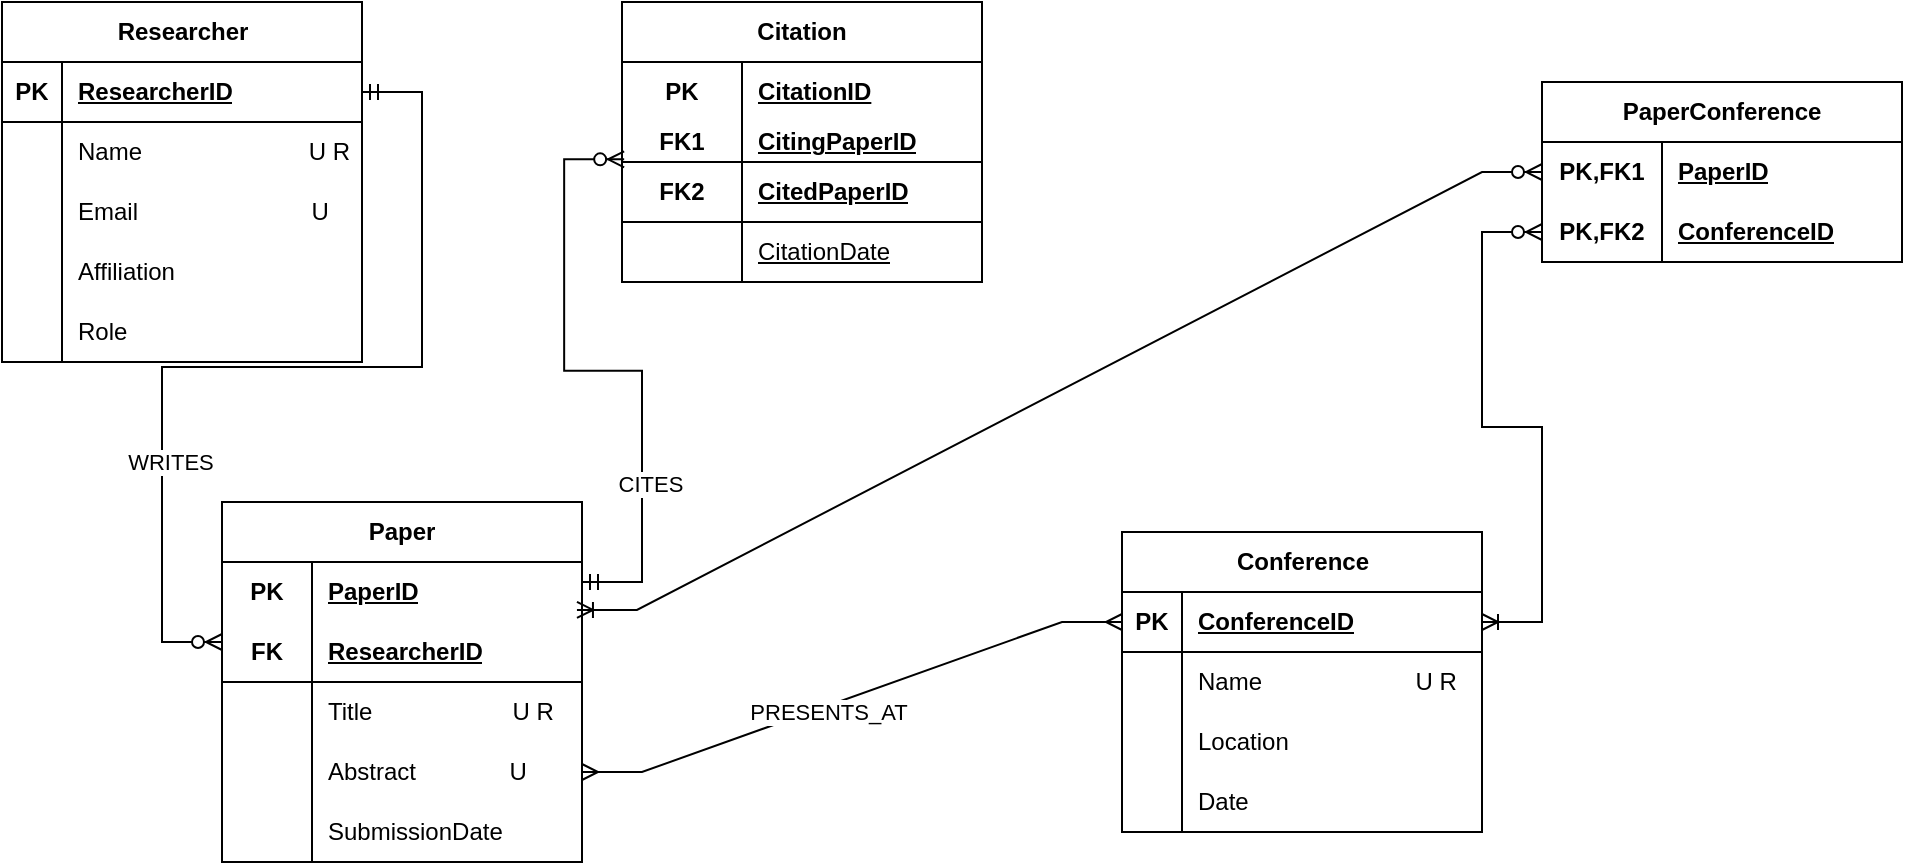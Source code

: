 <mxfile version="26.2.14">
  <diagram id="R2lEEEUBdFMjLlhIrx00" name="Page-1">
    <mxGraphModel dx="701" dy="449" grid="1" gridSize="10" guides="1" tooltips="1" connect="1" arrows="1" fold="1" page="1" pageScale="1" pageWidth="850" pageHeight="1100" math="0" shadow="0" extFonts="Permanent Marker^https://fonts.googleapis.com/css?family=Permanent+Marker">
      <root>
        <mxCell id="0" />
        <mxCell id="1" parent="0" />
        <mxCell id="9apkf7yAxMwxn1RI-0bI-15" value="Researcher" style="shape=table;startSize=30;container=1;collapsible=1;childLayout=tableLayout;fixedRows=1;rowLines=0;fontStyle=1;align=center;resizeLast=1;html=1;" vertex="1" parent="1">
          <mxGeometry x="80" y="20" width="180" height="180" as="geometry" />
        </mxCell>
        <mxCell id="9apkf7yAxMwxn1RI-0bI-16" value="" style="shape=tableRow;horizontal=0;startSize=0;swimlaneHead=0;swimlaneBody=0;fillColor=none;collapsible=0;dropTarget=0;points=[[0,0.5],[1,0.5]];portConstraint=eastwest;top=0;left=0;right=0;bottom=1;" vertex="1" parent="9apkf7yAxMwxn1RI-0bI-15">
          <mxGeometry y="30" width="180" height="30" as="geometry" />
        </mxCell>
        <mxCell id="9apkf7yAxMwxn1RI-0bI-17" value="PK" style="shape=partialRectangle;connectable=0;fillColor=none;top=0;left=0;bottom=0;right=0;fontStyle=1;overflow=hidden;whiteSpace=wrap;html=1;" vertex="1" parent="9apkf7yAxMwxn1RI-0bI-16">
          <mxGeometry width="30" height="30" as="geometry">
            <mxRectangle width="30" height="30" as="alternateBounds" />
          </mxGeometry>
        </mxCell>
        <mxCell id="9apkf7yAxMwxn1RI-0bI-18" value="ResearcherID" style="shape=partialRectangle;connectable=0;fillColor=none;top=0;left=0;bottom=0;right=0;align=left;spacingLeft=6;fontStyle=5;overflow=hidden;whiteSpace=wrap;html=1;" vertex="1" parent="9apkf7yAxMwxn1RI-0bI-16">
          <mxGeometry x="30" width="150" height="30" as="geometry">
            <mxRectangle width="150" height="30" as="alternateBounds" />
          </mxGeometry>
        </mxCell>
        <mxCell id="9apkf7yAxMwxn1RI-0bI-19" value="" style="shape=tableRow;horizontal=0;startSize=0;swimlaneHead=0;swimlaneBody=0;fillColor=none;collapsible=0;dropTarget=0;points=[[0,0.5],[1,0.5]];portConstraint=eastwest;top=0;left=0;right=0;bottom=0;" vertex="1" parent="9apkf7yAxMwxn1RI-0bI-15">
          <mxGeometry y="60" width="180" height="30" as="geometry" />
        </mxCell>
        <mxCell id="9apkf7yAxMwxn1RI-0bI-20" value="" style="shape=partialRectangle;connectable=0;fillColor=none;top=0;left=0;bottom=0;right=0;editable=1;overflow=hidden;whiteSpace=wrap;html=1;" vertex="1" parent="9apkf7yAxMwxn1RI-0bI-19">
          <mxGeometry width="30" height="30" as="geometry">
            <mxRectangle width="30" height="30" as="alternateBounds" />
          </mxGeometry>
        </mxCell>
        <mxCell id="9apkf7yAxMwxn1RI-0bI-21" value="Name&amp;nbsp; &amp;nbsp; &amp;nbsp; &amp;nbsp; &amp;nbsp; &amp;nbsp; &amp;nbsp; &amp;nbsp; &amp;nbsp; &amp;nbsp; &amp;nbsp; &amp;nbsp; &amp;nbsp;U R" style="shape=partialRectangle;connectable=0;fillColor=none;top=0;left=0;bottom=0;right=0;align=left;spacingLeft=6;overflow=hidden;whiteSpace=wrap;html=1;" vertex="1" parent="9apkf7yAxMwxn1RI-0bI-19">
          <mxGeometry x="30" width="150" height="30" as="geometry">
            <mxRectangle width="150" height="30" as="alternateBounds" />
          </mxGeometry>
        </mxCell>
        <mxCell id="9apkf7yAxMwxn1RI-0bI-22" value="" style="shape=tableRow;horizontal=0;startSize=0;swimlaneHead=0;swimlaneBody=0;fillColor=none;collapsible=0;dropTarget=0;points=[[0,0.5],[1,0.5]];portConstraint=eastwest;top=0;left=0;right=0;bottom=0;" vertex="1" parent="9apkf7yAxMwxn1RI-0bI-15">
          <mxGeometry y="90" width="180" height="30" as="geometry" />
        </mxCell>
        <mxCell id="9apkf7yAxMwxn1RI-0bI-23" value="" style="shape=partialRectangle;connectable=0;fillColor=none;top=0;left=0;bottom=0;right=0;editable=1;overflow=hidden;whiteSpace=wrap;html=1;" vertex="1" parent="9apkf7yAxMwxn1RI-0bI-22">
          <mxGeometry width="30" height="30" as="geometry">
            <mxRectangle width="30" height="30" as="alternateBounds" />
          </mxGeometry>
        </mxCell>
        <mxCell id="9apkf7yAxMwxn1RI-0bI-24" value="Email&amp;nbsp; &amp;nbsp; &amp;nbsp; &amp;nbsp; &amp;nbsp; &amp;nbsp; &amp;nbsp; &amp;nbsp; &amp;nbsp; &amp;nbsp; &amp;nbsp; &amp;nbsp; &amp;nbsp; U" style="shape=partialRectangle;connectable=0;fillColor=none;top=0;left=0;bottom=0;right=0;align=left;spacingLeft=6;overflow=hidden;whiteSpace=wrap;html=1;" vertex="1" parent="9apkf7yAxMwxn1RI-0bI-22">
          <mxGeometry x="30" width="150" height="30" as="geometry">
            <mxRectangle width="150" height="30" as="alternateBounds" />
          </mxGeometry>
        </mxCell>
        <mxCell id="9apkf7yAxMwxn1RI-0bI-25" value="" style="shape=tableRow;horizontal=0;startSize=0;swimlaneHead=0;swimlaneBody=0;fillColor=none;collapsible=0;dropTarget=0;points=[[0,0.5],[1,0.5]];portConstraint=eastwest;top=0;left=0;right=0;bottom=0;" vertex="1" parent="9apkf7yAxMwxn1RI-0bI-15">
          <mxGeometry y="120" width="180" height="30" as="geometry" />
        </mxCell>
        <mxCell id="9apkf7yAxMwxn1RI-0bI-26" value="" style="shape=partialRectangle;connectable=0;fillColor=none;top=0;left=0;bottom=0;right=0;editable=1;overflow=hidden;whiteSpace=wrap;html=1;" vertex="1" parent="9apkf7yAxMwxn1RI-0bI-25">
          <mxGeometry width="30" height="30" as="geometry">
            <mxRectangle width="30" height="30" as="alternateBounds" />
          </mxGeometry>
        </mxCell>
        <mxCell id="9apkf7yAxMwxn1RI-0bI-27" value="Affiliation" style="shape=partialRectangle;connectable=0;fillColor=none;top=0;left=0;bottom=0;right=0;align=left;spacingLeft=6;overflow=hidden;whiteSpace=wrap;html=1;" vertex="1" parent="9apkf7yAxMwxn1RI-0bI-25">
          <mxGeometry x="30" width="150" height="30" as="geometry">
            <mxRectangle width="150" height="30" as="alternateBounds" />
          </mxGeometry>
        </mxCell>
        <mxCell id="9apkf7yAxMwxn1RI-0bI-80" value="" style="shape=tableRow;horizontal=0;startSize=0;swimlaneHead=0;swimlaneBody=0;fillColor=none;collapsible=0;dropTarget=0;points=[[0,0.5],[1,0.5]];portConstraint=eastwest;top=0;left=0;right=0;bottom=0;" vertex="1" parent="9apkf7yAxMwxn1RI-0bI-15">
          <mxGeometry y="150" width="180" height="30" as="geometry" />
        </mxCell>
        <mxCell id="9apkf7yAxMwxn1RI-0bI-81" value="" style="shape=partialRectangle;connectable=0;fillColor=none;top=0;left=0;bottom=0;right=0;editable=1;overflow=hidden;whiteSpace=wrap;html=1;" vertex="1" parent="9apkf7yAxMwxn1RI-0bI-80">
          <mxGeometry width="30" height="30" as="geometry">
            <mxRectangle width="30" height="30" as="alternateBounds" />
          </mxGeometry>
        </mxCell>
        <mxCell id="9apkf7yAxMwxn1RI-0bI-82" value="Role" style="shape=partialRectangle;connectable=0;fillColor=none;top=0;left=0;bottom=0;right=0;align=left;spacingLeft=6;overflow=hidden;whiteSpace=wrap;html=1;" vertex="1" parent="9apkf7yAxMwxn1RI-0bI-80">
          <mxGeometry x="30" width="150" height="30" as="geometry">
            <mxRectangle width="150" height="30" as="alternateBounds" />
          </mxGeometry>
        </mxCell>
        <mxCell id="9apkf7yAxMwxn1RI-0bI-28" value="Paper" style="shape=table;startSize=30;container=1;collapsible=1;childLayout=tableLayout;fixedRows=1;rowLines=0;fontStyle=1;align=center;resizeLast=1;html=1;whiteSpace=wrap;" vertex="1" parent="1">
          <mxGeometry x="190" y="270" width="180" height="180" as="geometry" />
        </mxCell>
        <mxCell id="9apkf7yAxMwxn1RI-0bI-29" value="" style="shape=tableRow;horizontal=0;startSize=0;swimlaneHead=0;swimlaneBody=0;fillColor=none;collapsible=0;dropTarget=0;points=[[0,0.5],[1,0.5]];portConstraint=eastwest;top=0;left=0;right=0;bottom=0;html=1;" vertex="1" parent="9apkf7yAxMwxn1RI-0bI-28">
          <mxGeometry y="30" width="180" height="30" as="geometry" />
        </mxCell>
        <mxCell id="9apkf7yAxMwxn1RI-0bI-30" value="PK" style="shape=partialRectangle;connectable=0;fillColor=none;top=0;left=0;bottom=0;right=0;fontStyle=1;overflow=hidden;html=1;whiteSpace=wrap;" vertex="1" parent="9apkf7yAxMwxn1RI-0bI-29">
          <mxGeometry width="45" height="30" as="geometry">
            <mxRectangle width="45" height="30" as="alternateBounds" />
          </mxGeometry>
        </mxCell>
        <mxCell id="9apkf7yAxMwxn1RI-0bI-31" value="PaperID" style="shape=partialRectangle;connectable=0;fillColor=none;top=0;left=0;bottom=0;right=0;align=left;spacingLeft=6;fontStyle=5;overflow=hidden;html=1;whiteSpace=wrap;" vertex="1" parent="9apkf7yAxMwxn1RI-0bI-29">
          <mxGeometry x="45" width="135" height="30" as="geometry">
            <mxRectangle width="135" height="30" as="alternateBounds" />
          </mxGeometry>
        </mxCell>
        <mxCell id="9apkf7yAxMwxn1RI-0bI-32" value="" style="shape=tableRow;horizontal=0;startSize=0;swimlaneHead=0;swimlaneBody=0;fillColor=none;collapsible=0;dropTarget=0;points=[[0,0.5],[1,0.5]];portConstraint=eastwest;top=0;left=0;right=0;bottom=1;html=1;" vertex="1" parent="9apkf7yAxMwxn1RI-0bI-28">
          <mxGeometry y="60" width="180" height="30" as="geometry" />
        </mxCell>
        <mxCell id="9apkf7yAxMwxn1RI-0bI-33" value="FK" style="shape=partialRectangle;connectable=0;fillColor=none;top=0;left=0;bottom=0;right=0;fontStyle=1;overflow=hidden;html=1;whiteSpace=wrap;" vertex="1" parent="9apkf7yAxMwxn1RI-0bI-32">
          <mxGeometry width="45" height="30" as="geometry">
            <mxRectangle width="45" height="30" as="alternateBounds" />
          </mxGeometry>
        </mxCell>
        <mxCell id="9apkf7yAxMwxn1RI-0bI-34" value="ResearcherID" style="shape=partialRectangle;connectable=0;fillColor=none;top=0;left=0;bottom=0;right=0;align=left;spacingLeft=6;fontStyle=5;overflow=hidden;html=1;whiteSpace=wrap;" vertex="1" parent="9apkf7yAxMwxn1RI-0bI-32">
          <mxGeometry x="45" width="135" height="30" as="geometry">
            <mxRectangle width="135" height="30" as="alternateBounds" />
          </mxGeometry>
        </mxCell>
        <mxCell id="9apkf7yAxMwxn1RI-0bI-35" value="" style="shape=tableRow;horizontal=0;startSize=0;swimlaneHead=0;swimlaneBody=0;fillColor=none;collapsible=0;dropTarget=0;points=[[0,0.5],[1,0.5]];portConstraint=eastwest;top=0;left=0;right=0;bottom=0;html=1;" vertex="1" parent="9apkf7yAxMwxn1RI-0bI-28">
          <mxGeometry y="90" width="180" height="30" as="geometry" />
        </mxCell>
        <mxCell id="9apkf7yAxMwxn1RI-0bI-36" value="" style="shape=partialRectangle;connectable=0;fillColor=none;top=0;left=0;bottom=0;right=0;editable=1;overflow=hidden;html=1;whiteSpace=wrap;" vertex="1" parent="9apkf7yAxMwxn1RI-0bI-35">
          <mxGeometry width="45" height="30" as="geometry">
            <mxRectangle width="45" height="30" as="alternateBounds" />
          </mxGeometry>
        </mxCell>
        <mxCell id="9apkf7yAxMwxn1RI-0bI-37" value="Title&amp;nbsp; &amp;nbsp; &amp;nbsp; &amp;nbsp; &amp;nbsp; &amp;nbsp; &amp;nbsp; &amp;nbsp; &amp;nbsp; &amp;nbsp; &amp;nbsp;U R" style="shape=partialRectangle;connectable=0;fillColor=none;top=0;left=0;bottom=0;right=0;align=left;spacingLeft=6;overflow=hidden;html=1;whiteSpace=wrap;" vertex="1" parent="9apkf7yAxMwxn1RI-0bI-35">
          <mxGeometry x="45" width="135" height="30" as="geometry">
            <mxRectangle width="135" height="30" as="alternateBounds" />
          </mxGeometry>
        </mxCell>
        <mxCell id="9apkf7yAxMwxn1RI-0bI-38" value="" style="shape=tableRow;horizontal=0;startSize=0;swimlaneHead=0;swimlaneBody=0;fillColor=none;collapsible=0;dropTarget=0;points=[[0,0.5],[1,0.5]];portConstraint=eastwest;top=0;left=0;right=0;bottom=0;html=1;" vertex="1" parent="9apkf7yAxMwxn1RI-0bI-28">
          <mxGeometry y="120" width="180" height="30" as="geometry" />
        </mxCell>
        <mxCell id="9apkf7yAxMwxn1RI-0bI-39" value="" style="shape=partialRectangle;connectable=0;fillColor=none;top=0;left=0;bottom=0;right=0;editable=1;overflow=hidden;html=1;whiteSpace=wrap;" vertex="1" parent="9apkf7yAxMwxn1RI-0bI-38">
          <mxGeometry width="45" height="30" as="geometry">
            <mxRectangle width="45" height="30" as="alternateBounds" />
          </mxGeometry>
        </mxCell>
        <mxCell id="9apkf7yAxMwxn1RI-0bI-40" value="Abstract&amp;nbsp; &amp;nbsp; &amp;nbsp; &amp;nbsp; &amp;nbsp; &amp;nbsp; &amp;nbsp; U" style="shape=partialRectangle;connectable=0;fillColor=none;top=0;left=0;bottom=0;right=0;align=left;spacingLeft=6;overflow=hidden;html=1;whiteSpace=wrap;" vertex="1" parent="9apkf7yAxMwxn1RI-0bI-38">
          <mxGeometry x="45" width="135" height="30" as="geometry">
            <mxRectangle width="135" height="30" as="alternateBounds" />
          </mxGeometry>
        </mxCell>
        <mxCell id="9apkf7yAxMwxn1RI-0bI-83" value="" style="shape=tableRow;horizontal=0;startSize=0;swimlaneHead=0;swimlaneBody=0;fillColor=none;collapsible=0;dropTarget=0;points=[[0,0.5],[1,0.5]];portConstraint=eastwest;top=0;left=0;right=0;bottom=0;html=1;" vertex="1" parent="9apkf7yAxMwxn1RI-0bI-28">
          <mxGeometry y="150" width="180" height="30" as="geometry" />
        </mxCell>
        <mxCell id="9apkf7yAxMwxn1RI-0bI-84" value="" style="shape=partialRectangle;connectable=0;fillColor=none;top=0;left=0;bottom=0;right=0;editable=1;overflow=hidden;html=1;whiteSpace=wrap;" vertex="1" parent="9apkf7yAxMwxn1RI-0bI-83">
          <mxGeometry width="45" height="30" as="geometry">
            <mxRectangle width="45" height="30" as="alternateBounds" />
          </mxGeometry>
        </mxCell>
        <mxCell id="9apkf7yAxMwxn1RI-0bI-85" value="SubmissionDate" style="shape=partialRectangle;connectable=0;fillColor=none;top=0;left=0;bottom=0;right=0;align=left;spacingLeft=6;overflow=hidden;html=1;whiteSpace=wrap;" vertex="1" parent="9apkf7yAxMwxn1RI-0bI-83">
          <mxGeometry x="45" width="135" height="30" as="geometry">
            <mxRectangle width="135" height="30" as="alternateBounds" />
          </mxGeometry>
        </mxCell>
        <mxCell id="9apkf7yAxMwxn1RI-0bI-41" value="Citation" style="shape=table;startSize=30;container=1;collapsible=1;childLayout=tableLayout;fixedRows=1;rowLines=0;fontStyle=1;align=center;resizeLast=1;html=1;whiteSpace=wrap;" vertex="1" parent="1">
          <mxGeometry x="390" y="20" width="180" height="140" as="geometry" />
        </mxCell>
        <mxCell id="9apkf7yAxMwxn1RI-0bI-42" value="" style="shape=tableRow;horizontal=0;startSize=0;swimlaneHead=0;swimlaneBody=0;fillColor=none;collapsible=0;dropTarget=0;points=[[0,0.5],[1,0.5]];portConstraint=eastwest;top=0;left=0;right=0;bottom=0;html=1;" vertex="1" parent="9apkf7yAxMwxn1RI-0bI-41">
          <mxGeometry y="30" width="180" height="30" as="geometry" />
        </mxCell>
        <mxCell id="9apkf7yAxMwxn1RI-0bI-43" value="PK" style="shape=partialRectangle;connectable=0;fillColor=none;top=0;left=0;bottom=0;right=0;fontStyle=1;overflow=hidden;html=1;whiteSpace=wrap;" vertex="1" parent="9apkf7yAxMwxn1RI-0bI-42">
          <mxGeometry width="60" height="30" as="geometry">
            <mxRectangle width="60" height="30" as="alternateBounds" />
          </mxGeometry>
        </mxCell>
        <mxCell id="9apkf7yAxMwxn1RI-0bI-44" value="CitationID" style="shape=partialRectangle;connectable=0;fillColor=none;top=0;left=0;bottom=0;right=0;align=left;spacingLeft=6;fontStyle=5;overflow=hidden;html=1;whiteSpace=wrap;" vertex="1" parent="9apkf7yAxMwxn1RI-0bI-42">
          <mxGeometry x="60" width="120" height="30" as="geometry">
            <mxRectangle width="120" height="30" as="alternateBounds" />
          </mxGeometry>
        </mxCell>
        <mxCell id="9apkf7yAxMwxn1RI-0bI-45" value="" style="shape=tableRow;horizontal=0;startSize=0;swimlaneHead=0;swimlaneBody=0;fillColor=none;collapsible=0;dropTarget=0;points=[[0,0.5],[1,0.5]];portConstraint=eastwest;top=0;left=0;right=0;bottom=1;html=1;" vertex="1" parent="9apkf7yAxMwxn1RI-0bI-41">
          <mxGeometry y="60" width="180" height="20" as="geometry" />
        </mxCell>
        <mxCell id="9apkf7yAxMwxn1RI-0bI-46" value="FK1" style="shape=partialRectangle;connectable=0;fillColor=none;top=0;left=0;bottom=0;right=0;fontStyle=1;overflow=hidden;html=1;whiteSpace=wrap;" vertex="1" parent="9apkf7yAxMwxn1RI-0bI-45">
          <mxGeometry width="60" height="20" as="geometry">
            <mxRectangle width="60" height="20" as="alternateBounds" />
          </mxGeometry>
        </mxCell>
        <mxCell id="9apkf7yAxMwxn1RI-0bI-47" value="CitingPaperID" style="shape=partialRectangle;connectable=0;fillColor=none;top=0;left=0;bottom=0;right=0;align=left;spacingLeft=6;fontStyle=5;overflow=hidden;html=1;whiteSpace=wrap;" vertex="1" parent="9apkf7yAxMwxn1RI-0bI-45">
          <mxGeometry x="60" width="120" height="20" as="geometry">
            <mxRectangle width="120" height="20" as="alternateBounds" />
          </mxGeometry>
        </mxCell>
        <mxCell id="9apkf7yAxMwxn1RI-0bI-105" value="" style="shape=tableRow;horizontal=0;startSize=0;swimlaneHead=0;swimlaneBody=0;fillColor=none;collapsible=0;dropTarget=0;points=[[0,0.5],[1,0.5]];portConstraint=eastwest;top=0;left=0;right=0;bottom=1;html=1;" vertex="1" parent="9apkf7yAxMwxn1RI-0bI-41">
          <mxGeometry y="80" width="180" height="30" as="geometry" />
        </mxCell>
        <mxCell id="9apkf7yAxMwxn1RI-0bI-106" value="FK2" style="shape=partialRectangle;connectable=0;fillColor=none;top=0;left=0;bottom=0;right=0;fontStyle=1;overflow=hidden;html=1;whiteSpace=wrap;" vertex="1" parent="9apkf7yAxMwxn1RI-0bI-105">
          <mxGeometry width="60" height="30" as="geometry">
            <mxRectangle width="60" height="30" as="alternateBounds" />
          </mxGeometry>
        </mxCell>
        <mxCell id="9apkf7yAxMwxn1RI-0bI-107" value="CitedPaperID" style="shape=partialRectangle;connectable=0;fillColor=none;top=0;left=0;bottom=0;right=0;align=left;spacingLeft=6;fontStyle=5;overflow=hidden;html=1;whiteSpace=wrap;" vertex="1" parent="9apkf7yAxMwxn1RI-0bI-105">
          <mxGeometry x="60" width="120" height="30" as="geometry">
            <mxRectangle width="120" height="30" as="alternateBounds" />
          </mxGeometry>
        </mxCell>
        <mxCell id="9apkf7yAxMwxn1RI-0bI-125" style="shape=tableRow;horizontal=0;startSize=0;swimlaneHead=0;swimlaneBody=0;fillColor=none;collapsible=0;dropTarget=0;points=[[0,0.5],[1,0.5]];portConstraint=eastwest;top=0;left=0;right=0;bottom=1;html=1;" vertex="1" parent="9apkf7yAxMwxn1RI-0bI-41">
          <mxGeometry y="110" width="180" height="30" as="geometry" />
        </mxCell>
        <mxCell id="9apkf7yAxMwxn1RI-0bI-126" style="shape=partialRectangle;connectable=0;fillColor=none;top=0;left=0;bottom=0;right=0;fontStyle=1;overflow=hidden;html=1;whiteSpace=wrap;" vertex="1" parent="9apkf7yAxMwxn1RI-0bI-125">
          <mxGeometry width="60" height="30" as="geometry">
            <mxRectangle width="60" height="30" as="alternateBounds" />
          </mxGeometry>
        </mxCell>
        <mxCell id="9apkf7yAxMwxn1RI-0bI-127" value="&lt;span style=&quot;font-weight: normal;&quot;&gt;CitationDate&lt;/span&gt;" style="shape=partialRectangle;connectable=0;fillColor=none;top=0;left=0;bottom=0;right=0;align=left;spacingLeft=6;fontStyle=5;overflow=hidden;html=1;whiteSpace=wrap;" vertex="1" parent="9apkf7yAxMwxn1RI-0bI-125">
          <mxGeometry x="60" width="120" height="30" as="geometry">
            <mxRectangle width="120" height="30" as="alternateBounds" />
          </mxGeometry>
        </mxCell>
        <mxCell id="9apkf7yAxMwxn1RI-0bI-54" value="Conference" style="shape=table;startSize=30;container=1;collapsible=1;childLayout=tableLayout;fixedRows=1;rowLines=0;fontStyle=1;align=center;resizeLast=1;html=1;" vertex="1" parent="1">
          <mxGeometry x="640" y="285" width="180" height="150" as="geometry" />
        </mxCell>
        <mxCell id="9apkf7yAxMwxn1RI-0bI-55" value="" style="shape=tableRow;horizontal=0;startSize=0;swimlaneHead=0;swimlaneBody=0;fillColor=none;collapsible=0;dropTarget=0;points=[[0,0.5],[1,0.5]];portConstraint=eastwest;top=0;left=0;right=0;bottom=1;" vertex="1" parent="9apkf7yAxMwxn1RI-0bI-54">
          <mxGeometry y="30" width="180" height="30" as="geometry" />
        </mxCell>
        <mxCell id="9apkf7yAxMwxn1RI-0bI-56" value="PK" style="shape=partialRectangle;connectable=0;fillColor=none;top=0;left=0;bottom=0;right=0;fontStyle=1;overflow=hidden;whiteSpace=wrap;html=1;" vertex="1" parent="9apkf7yAxMwxn1RI-0bI-55">
          <mxGeometry width="30" height="30" as="geometry">
            <mxRectangle width="30" height="30" as="alternateBounds" />
          </mxGeometry>
        </mxCell>
        <mxCell id="9apkf7yAxMwxn1RI-0bI-57" value="ConferenceID" style="shape=partialRectangle;connectable=0;fillColor=none;top=0;left=0;bottom=0;right=0;align=left;spacingLeft=6;fontStyle=5;overflow=hidden;whiteSpace=wrap;html=1;" vertex="1" parent="9apkf7yAxMwxn1RI-0bI-55">
          <mxGeometry x="30" width="150" height="30" as="geometry">
            <mxRectangle width="150" height="30" as="alternateBounds" />
          </mxGeometry>
        </mxCell>
        <mxCell id="9apkf7yAxMwxn1RI-0bI-58" value="" style="shape=tableRow;horizontal=0;startSize=0;swimlaneHead=0;swimlaneBody=0;fillColor=none;collapsible=0;dropTarget=0;points=[[0,0.5],[1,0.5]];portConstraint=eastwest;top=0;left=0;right=0;bottom=0;" vertex="1" parent="9apkf7yAxMwxn1RI-0bI-54">
          <mxGeometry y="60" width="180" height="30" as="geometry" />
        </mxCell>
        <mxCell id="9apkf7yAxMwxn1RI-0bI-59" value="" style="shape=partialRectangle;connectable=0;fillColor=none;top=0;left=0;bottom=0;right=0;editable=1;overflow=hidden;whiteSpace=wrap;html=1;" vertex="1" parent="9apkf7yAxMwxn1RI-0bI-58">
          <mxGeometry width="30" height="30" as="geometry">
            <mxRectangle width="30" height="30" as="alternateBounds" />
          </mxGeometry>
        </mxCell>
        <mxCell id="9apkf7yAxMwxn1RI-0bI-60" value="Name&amp;nbsp; &amp;nbsp; &amp;nbsp; &amp;nbsp; &amp;nbsp; &amp;nbsp; &amp;nbsp; &amp;nbsp; &amp;nbsp; &amp;nbsp; &amp;nbsp; &amp;nbsp;U R" style="shape=partialRectangle;connectable=0;fillColor=none;top=0;left=0;bottom=0;right=0;align=left;spacingLeft=6;overflow=hidden;whiteSpace=wrap;html=1;" vertex="1" parent="9apkf7yAxMwxn1RI-0bI-58">
          <mxGeometry x="30" width="150" height="30" as="geometry">
            <mxRectangle width="150" height="30" as="alternateBounds" />
          </mxGeometry>
        </mxCell>
        <mxCell id="9apkf7yAxMwxn1RI-0bI-61" value="" style="shape=tableRow;horizontal=0;startSize=0;swimlaneHead=0;swimlaneBody=0;fillColor=none;collapsible=0;dropTarget=0;points=[[0,0.5],[1,0.5]];portConstraint=eastwest;top=0;left=0;right=0;bottom=0;" vertex="1" parent="9apkf7yAxMwxn1RI-0bI-54">
          <mxGeometry y="90" width="180" height="30" as="geometry" />
        </mxCell>
        <mxCell id="9apkf7yAxMwxn1RI-0bI-62" value="" style="shape=partialRectangle;connectable=0;fillColor=none;top=0;left=0;bottom=0;right=0;editable=1;overflow=hidden;whiteSpace=wrap;html=1;" vertex="1" parent="9apkf7yAxMwxn1RI-0bI-61">
          <mxGeometry width="30" height="30" as="geometry">
            <mxRectangle width="30" height="30" as="alternateBounds" />
          </mxGeometry>
        </mxCell>
        <mxCell id="9apkf7yAxMwxn1RI-0bI-63" value="Location" style="shape=partialRectangle;connectable=0;fillColor=none;top=0;left=0;bottom=0;right=0;align=left;spacingLeft=6;overflow=hidden;whiteSpace=wrap;html=1;" vertex="1" parent="9apkf7yAxMwxn1RI-0bI-61">
          <mxGeometry x="30" width="150" height="30" as="geometry">
            <mxRectangle width="150" height="30" as="alternateBounds" />
          </mxGeometry>
        </mxCell>
        <mxCell id="9apkf7yAxMwxn1RI-0bI-64" value="" style="shape=tableRow;horizontal=0;startSize=0;swimlaneHead=0;swimlaneBody=0;fillColor=none;collapsible=0;dropTarget=0;points=[[0,0.5],[1,0.5]];portConstraint=eastwest;top=0;left=0;right=0;bottom=0;" vertex="1" parent="9apkf7yAxMwxn1RI-0bI-54">
          <mxGeometry y="120" width="180" height="30" as="geometry" />
        </mxCell>
        <mxCell id="9apkf7yAxMwxn1RI-0bI-65" value="" style="shape=partialRectangle;connectable=0;fillColor=none;top=0;left=0;bottom=0;right=0;editable=1;overflow=hidden;whiteSpace=wrap;html=1;" vertex="1" parent="9apkf7yAxMwxn1RI-0bI-64">
          <mxGeometry width="30" height="30" as="geometry">
            <mxRectangle width="30" height="30" as="alternateBounds" />
          </mxGeometry>
        </mxCell>
        <mxCell id="9apkf7yAxMwxn1RI-0bI-66" value="Date&amp;nbsp; &amp;nbsp; &amp;nbsp; &amp;nbsp; &amp;nbsp; &amp;nbsp; &amp;nbsp; &amp;nbsp; &amp;nbsp; &amp;nbsp; &amp;nbsp; &amp;nbsp; &amp;nbsp;&amp;nbsp;" style="shape=partialRectangle;connectable=0;fillColor=none;top=0;left=0;bottom=0;right=0;align=left;spacingLeft=6;overflow=hidden;whiteSpace=wrap;html=1;" vertex="1" parent="9apkf7yAxMwxn1RI-0bI-64">
          <mxGeometry x="30" width="150" height="30" as="geometry">
            <mxRectangle width="150" height="30" as="alternateBounds" />
          </mxGeometry>
        </mxCell>
        <mxCell id="9apkf7yAxMwxn1RI-0bI-67" value="PaperConference" style="shape=table;startSize=30;container=1;collapsible=1;childLayout=tableLayout;fixedRows=1;rowLines=0;fontStyle=1;align=center;resizeLast=1;html=1;whiteSpace=wrap;" vertex="1" parent="1">
          <mxGeometry x="850" y="60" width="180" height="90" as="geometry" />
        </mxCell>
        <mxCell id="9apkf7yAxMwxn1RI-0bI-68" value="" style="shape=tableRow;horizontal=0;startSize=0;swimlaneHead=0;swimlaneBody=0;fillColor=none;collapsible=0;dropTarget=0;points=[[0,0.5],[1,0.5]];portConstraint=eastwest;top=0;left=0;right=0;bottom=0;html=1;" vertex="1" parent="9apkf7yAxMwxn1RI-0bI-67">
          <mxGeometry y="30" width="180" height="30" as="geometry" />
        </mxCell>
        <mxCell id="9apkf7yAxMwxn1RI-0bI-69" value="PK,FK1" style="shape=partialRectangle;connectable=0;fillColor=none;top=0;left=0;bottom=0;right=0;fontStyle=1;overflow=hidden;html=1;whiteSpace=wrap;" vertex="1" parent="9apkf7yAxMwxn1RI-0bI-68">
          <mxGeometry width="60" height="30" as="geometry">
            <mxRectangle width="60" height="30" as="alternateBounds" />
          </mxGeometry>
        </mxCell>
        <mxCell id="9apkf7yAxMwxn1RI-0bI-70" value="PaperID" style="shape=partialRectangle;connectable=0;fillColor=none;top=0;left=0;bottom=0;right=0;align=left;spacingLeft=6;fontStyle=5;overflow=hidden;html=1;whiteSpace=wrap;" vertex="1" parent="9apkf7yAxMwxn1RI-0bI-68">
          <mxGeometry x="60" width="120" height="30" as="geometry">
            <mxRectangle width="120" height="30" as="alternateBounds" />
          </mxGeometry>
        </mxCell>
        <mxCell id="9apkf7yAxMwxn1RI-0bI-71" value="" style="shape=tableRow;horizontal=0;startSize=0;swimlaneHead=0;swimlaneBody=0;fillColor=none;collapsible=0;dropTarget=0;points=[[0,0.5],[1,0.5]];portConstraint=eastwest;top=0;left=0;right=0;bottom=1;html=1;" vertex="1" parent="9apkf7yAxMwxn1RI-0bI-67">
          <mxGeometry y="60" width="180" height="30" as="geometry" />
        </mxCell>
        <mxCell id="9apkf7yAxMwxn1RI-0bI-72" value="PK,FK2" style="shape=partialRectangle;connectable=0;fillColor=none;top=0;left=0;bottom=0;right=0;fontStyle=1;overflow=hidden;html=1;whiteSpace=wrap;" vertex="1" parent="9apkf7yAxMwxn1RI-0bI-71">
          <mxGeometry width="60" height="30" as="geometry">
            <mxRectangle width="60" height="30" as="alternateBounds" />
          </mxGeometry>
        </mxCell>
        <mxCell id="9apkf7yAxMwxn1RI-0bI-73" value="ConferenceID" style="shape=partialRectangle;connectable=0;fillColor=none;top=0;left=0;bottom=0;right=0;align=left;spacingLeft=6;fontStyle=5;overflow=hidden;html=1;whiteSpace=wrap;" vertex="1" parent="9apkf7yAxMwxn1RI-0bI-71">
          <mxGeometry x="60" width="120" height="30" as="geometry">
            <mxRectangle width="120" height="30" as="alternateBounds" />
          </mxGeometry>
        </mxCell>
        <mxCell id="9apkf7yAxMwxn1RI-0bI-112" value="" style="edgeStyle=entityRelationEdgeStyle;fontSize=12;html=1;endArrow=ERzeroToMany;startArrow=ERmandOne;rounded=0;exitX=1;exitY=0.5;exitDx=0;exitDy=0;" edge="1" parent="1" source="9apkf7yAxMwxn1RI-0bI-16">
          <mxGeometry width="100" height="100" relative="1" as="geometry">
            <mxPoint x="280" y="70" as="sourcePoint" />
            <mxPoint x="190" y="340" as="targetPoint" />
            <Array as="points">
              <mxPoint x="280" y="100" />
              <mxPoint x="220" y="230" />
              <mxPoint x="300" y="160" />
              <mxPoint x="230" y="230" />
            </Array>
          </mxGeometry>
        </mxCell>
        <mxCell id="9apkf7yAxMwxn1RI-0bI-122" value="WRITES" style="edgeLabel;html=1;align=center;verticalAlign=middle;resizable=0;points=[];" vertex="1" connectable="0" parent="9apkf7yAxMwxn1RI-0bI-112">
          <mxGeometry x="0.482" y="4" relative="1" as="geometry">
            <mxPoint as="offset" />
          </mxGeometry>
        </mxCell>
        <mxCell id="9apkf7yAxMwxn1RI-0bI-113" value="" style="edgeStyle=entityRelationEdgeStyle;fontSize=12;html=1;endArrow=ERzeroToMany;startArrow=ERmandOne;rounded=0;entryX=0.006;entryY=-0.044;entryDx=0;entryDy=0;entryPerimeter=0;" edge="1" parent="1" target="9apkf7yAxMwxn1RI-0bI-105">
          <mxGeometry width="100" height="100" relative="1" as="geometry">
            <mxPoint x="370" y="310" as="sourcePoint" />
            <mxPoint x="720" y="70" as="targetPoint" />
            <Array as="points">
              <mxPoint x="620" y="110" />
              <mxPoint x="530" y="230" />
              <mxPoint x="370" y="270" />
              <mxPoint x="630" y="90" />
              <mxPoint x="610" y="230" />
            </Array>
          </mxGeometry>
        </mxCell>
        <mxCell id="9apkf7yAxMwxn1RI-0bI-123" value="CITES" style="edgeLabel;html=1;align=center;verticalAlign=middle;resizable=0;points=[];" vertex="1" connectable="0" parent="9apkf7yAxMwxn1RI-0bI-113">
          <mxGeometry x="-0.492" y="-4" relative="1" as="geometry">
            <mxPoint as="offset" />
          </mxGeometry>
        </mxCell>
        <mxCell id="9apkf7yAxMwxn1RI-0bI-114" value="" style="edgeStyle=entityRelationEdgeStyle;fontSize=12;html=1;endArrow=ERmany;startArrow=ERmany;rounded=0;exitX=1;exitY=0.5;exitDx=0;exitDy=0;entryX=0;entryY=0.5;entryDx=0;entryDy=0;" edge="1" parent="1" source="9apkf7yAxMwxn1RI-0bI-38" target="9apkf7yAxMwxn1RI-0bI-55">
          <mxGeometry width="100" height="100" relative="1" as="geometry">
            <mxPoint x="600" y="370" as="sourcePoint" />
            <mxPoint x="420" y="505" as="targetPoint" />
          </mxGeometry>
        </mxCell>
        <mxCell id="9apkf7yAxMwxn1RI-0bI-124" value="PRESENTS_AT" style="edgeLabel;html=1;align=center;verticalAlign=middle;resizable=0;points=[];" vertex="1" connectable="0" parent="9apkf7yAxMwxn1RI-0bI-114">
          <mxGeometry x="-0.103" y="-3" relative="1" as="geometry">
            <mxPoint as="offset" />
          </mxGeometry>
        </mxCell>
        <mxCell id="9apkf7yAxMwxn1RI-0bI-115" value="" style="edgeStyle=entityRelationEdgeStyle;fontSize=12;html=1;endArrow=ERoneToMany;startArrow=ERzeroToMany;rounded=0;exitX=0;exitY=0.5;exitDx=0;exitDy=0;entryX=0.986;entryY=-0.202;entryDx=0;entryDy=0;entryPerimeter=0;" edge="1" parent="1" source="9apkf7yAxMwxn1RI-0bI-68" target="9apkf7yAxMwxn1RI-0bI-32">
          <mxGeometry width="100" height="100" relative="1" as="geometry">
            <mxPoint x="870" y="120" as="sourcePoint" />
            <mxPoint x="440" y="340" as="targetPoint" />
            <Array as="points">
              <mxPoint x="660" y="385" />
              <mxPoint x="340" y="75" />
              <mxPoint x="530" y="75" />
              <mxPoint x="490" y="75" />
            </Array>
          </mxGeometry>
        </mxCell>
        <mxCell id="9apkf7yAxMwxn1RI-0bI-116" value="" style="edgeStyle=entityRelationEdgeStyle;fontSize=12;html=1;endArrow=ERoneToMany;startArrow=ERzeroToMany;rounded=0;exitX=0;exitY=0.5;exitDx=0;exitDy=0;entryX=1;entryY=0.5;entryDx=0;entryDy=0;" edge="1" parent="1" source="9apkf7yAxMwxn1RI-0bI-71" target="9apkf7yAxMwxn1RI-0bI-55">
          <mxGeometry width="100" height="100" relative="1" as="geometry">
            <mxPoint x="660" y="385" as="sourcePoint" />
            <mxPoint x="561" y="64" as="targetPoint" />
            <Array as="points">
              <mxPoint x="650" y="380" />
            </Array>
          </mxGeometry>
        </mxCell>
      </root>
    </mxGraphModel>
  </diagram>
</mxfile>
